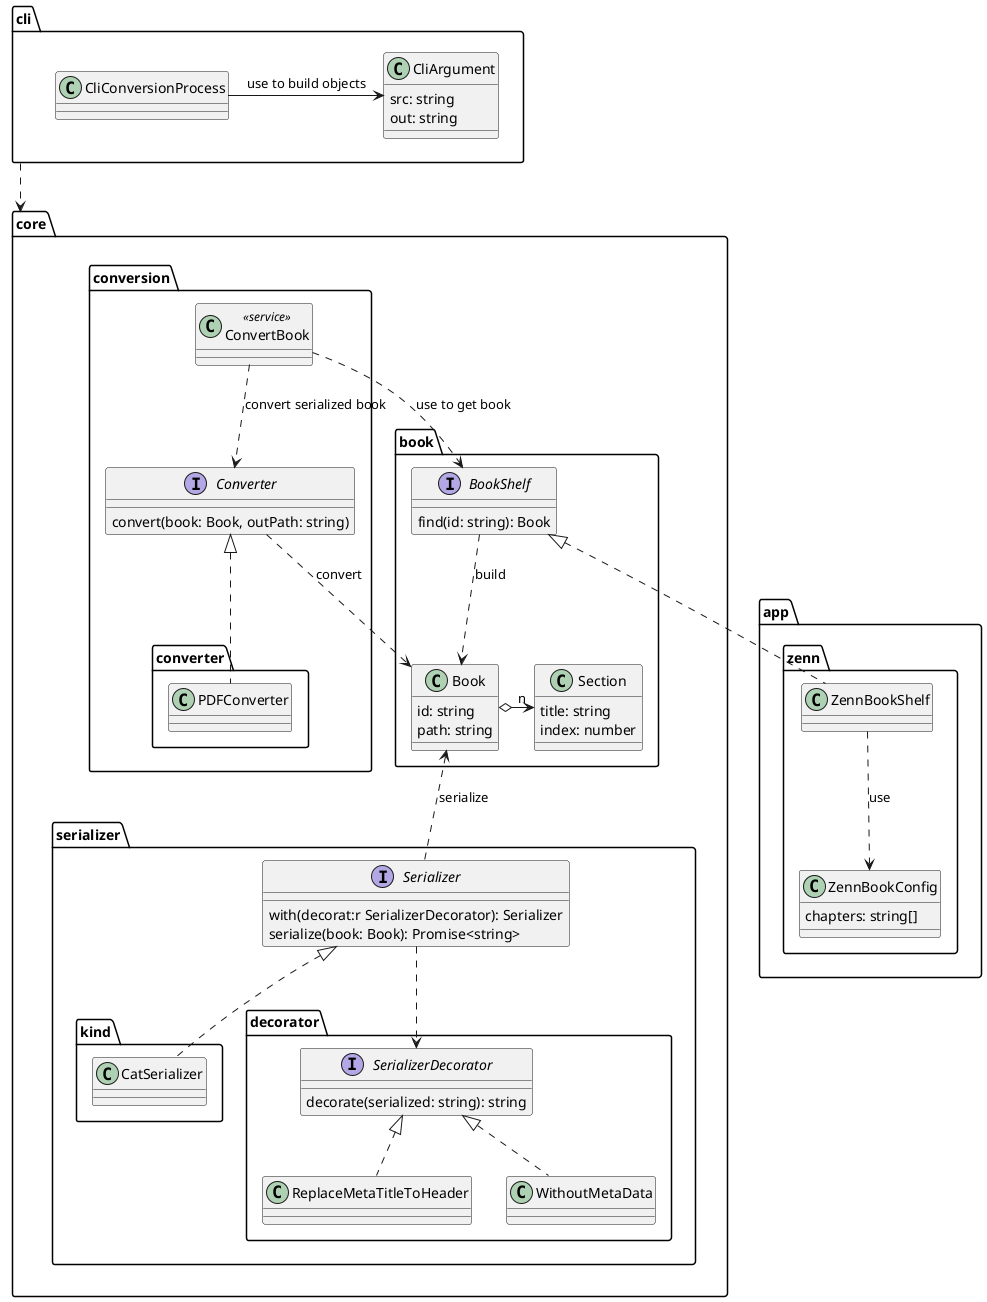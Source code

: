 @startuml model to build pdf from markdown
package core {
  package book {
    class Book {
      id: string
      path: string
    }
    class Section {
      title: string
      index: number
    }

    Book o-r-> "n" Section

    interface BookShelf {
      find(id: string): Book
    }
    BookShelf ..> Book : build
  }

  package serializer {
    interface Serializer {
      with(decorat:r SerializerDecorator): Serializer
      serialize(book: Book): Promise<string>
    }
    Serializer .u.> Book : serialize

    package kind {
      CatSerializer .u.|> Serializer
    }

    package decorator {
      interface SerializerDecorator {
        decorate(serialized: string): string
      }

      ReplaceMetaTitleToHeader .u.|> SerializerDecorator
      WithoutMetaData .u.|> SerializerDecorator
    }
    Serializer ..> SerializerDecorator

  }

  package conversion {
    interface Converter {
      convert(book: Book, outPath: string)
    }
    Converter ..> Book : convert

    class ConvertBook << service >>
    ConvertBook ..> Converter : convert serialized book
    ConvertBook ..> BookShelf : use to get book

    package converter {
      class PDFConverter
      PDFConverter .u.|> Converter
    }
  }
}

package app {
  package zenn {
    class ZennBookShelf
    ZennBookShelf .u.|> BookShelf

    class ZennBookConfig {
      chapters: string[]
    }
    ZennBookShelf ..> ZennBookConfig : use
  }
}

package cli {
  class CliArgument {
    src: string
    out: string
  }

  class CliConversionProcess
  CliConversionProcess -r-> CliArgument : use to build objects
}

cli ..> core
@enduml
